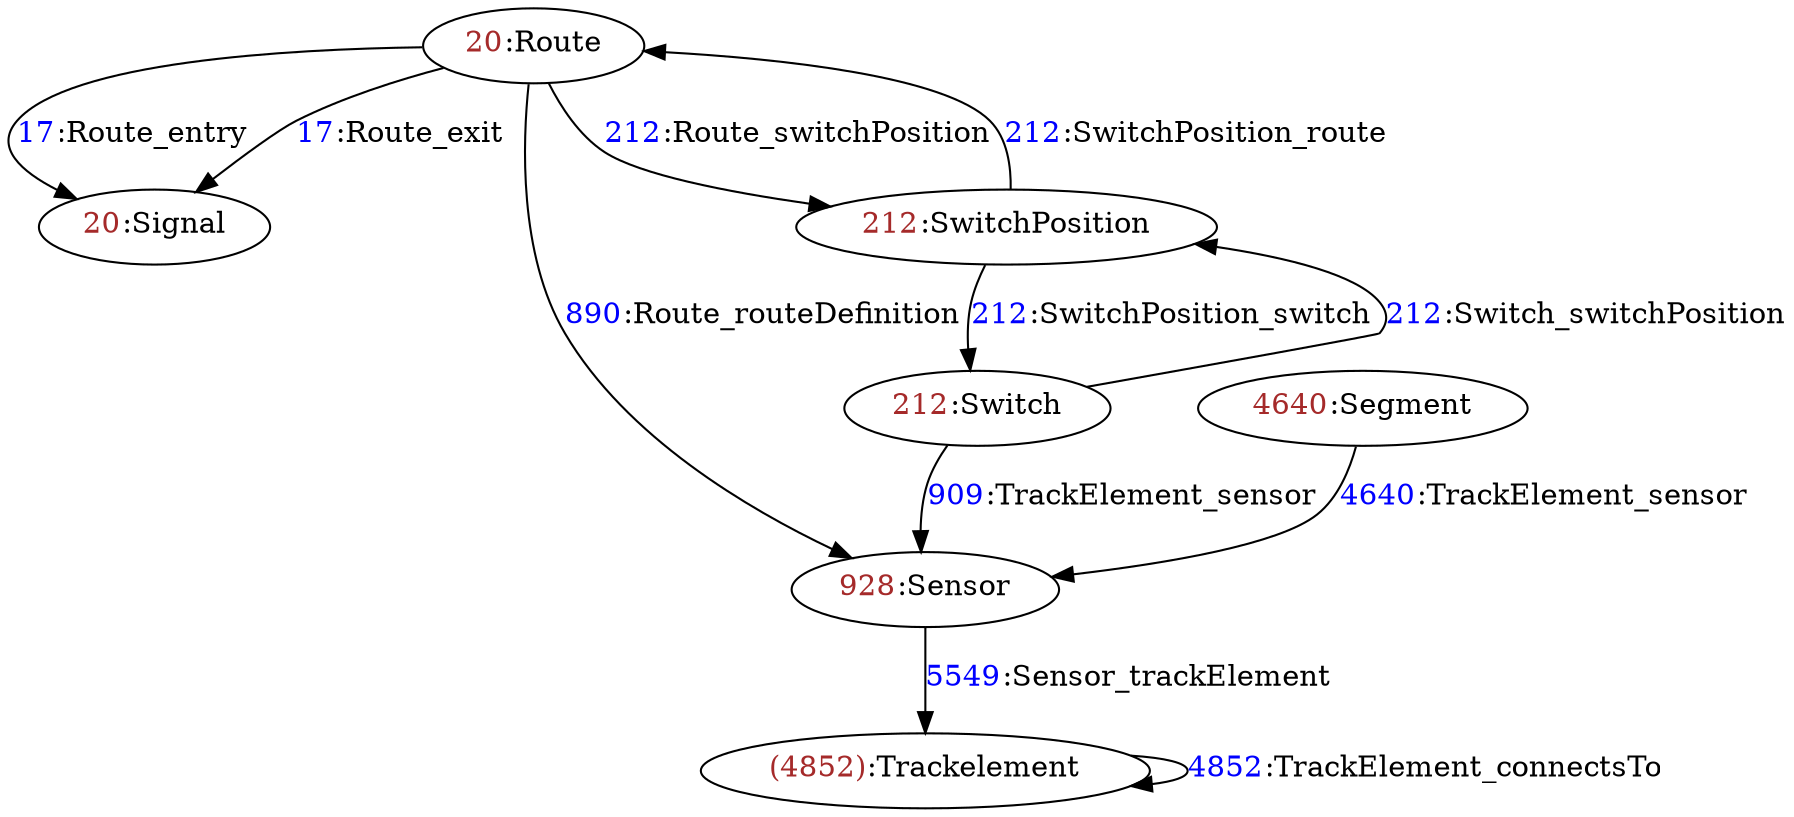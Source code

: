 digraph instanceCard {
"20:Signal" [label=<<FONT color="brown">20</FONT>:Signal>]
"20:Route" [label=<<FONT color="brown">20</FONT>:Route>]
"928:Sensor" [label=<<FONT color="brown">928</FONT>:Sensor>]
"(4852):Trackelement" [label=<<FONT color="brown">(4852)</FONT>:Trackelement>]
"4640:Segment" [label=<<FONT color="brown">4640</FONT>:Segment>]
"212:Switch" [label=<<FONT color="brown">212</FONT>:Switch>]
"212:SwitchPosition" [label=<<FONT color="brown">212</FONT>:SwitchPosition>]
"20:Route"->"20:Signal"[label=<<FONT color="blue">17</FONT>:Route_entry>]
"20:Route"->"20:Signal"[label=<<FONT color="blue">17</FONT>:Route_exit>]
"20:Route"->"928:Sensor"[label=<<FONT color="blue">890</FONT>:Route_routeDefinition>]
"20:Route"->"212:SwitchPosition"[label=<<FONT color="blue">212</FONT>:Route_switchPosition>]
"928:Sensor"->"(4852):Trackelement"[label=<<FONT color="blue">5549</FONT>:Sensor_trackElement>]
"(4852):Trackelement"->"(4852):Trackelement"[label=<<FONT color="blue">4852</FONT>:TrackElement_connectsTo>]
"4640:Segment"->"928:Sensor"[label=<<FONT color="blue">4640</FONT>:TrackElement_sensor>]
"212:Switch"->"928:Sensor"[label=<<FONT color="blue">909</FONT>:TrackElement_sensor>]
"212:Switch"->"212:SwitchPosition"[label=<<FONT color="blue">212</FONT>:Switch_switchPosition>]
"212:SwitchPosition"->"212:Switch"[label=<<FONT color="blue">212</FONT>:SwitchPosition_switch>]
"212:SwitchPosition"->"20:Route"[label=<<FONT color="blue">212</FONT>:SwitchPosition_route>]
}